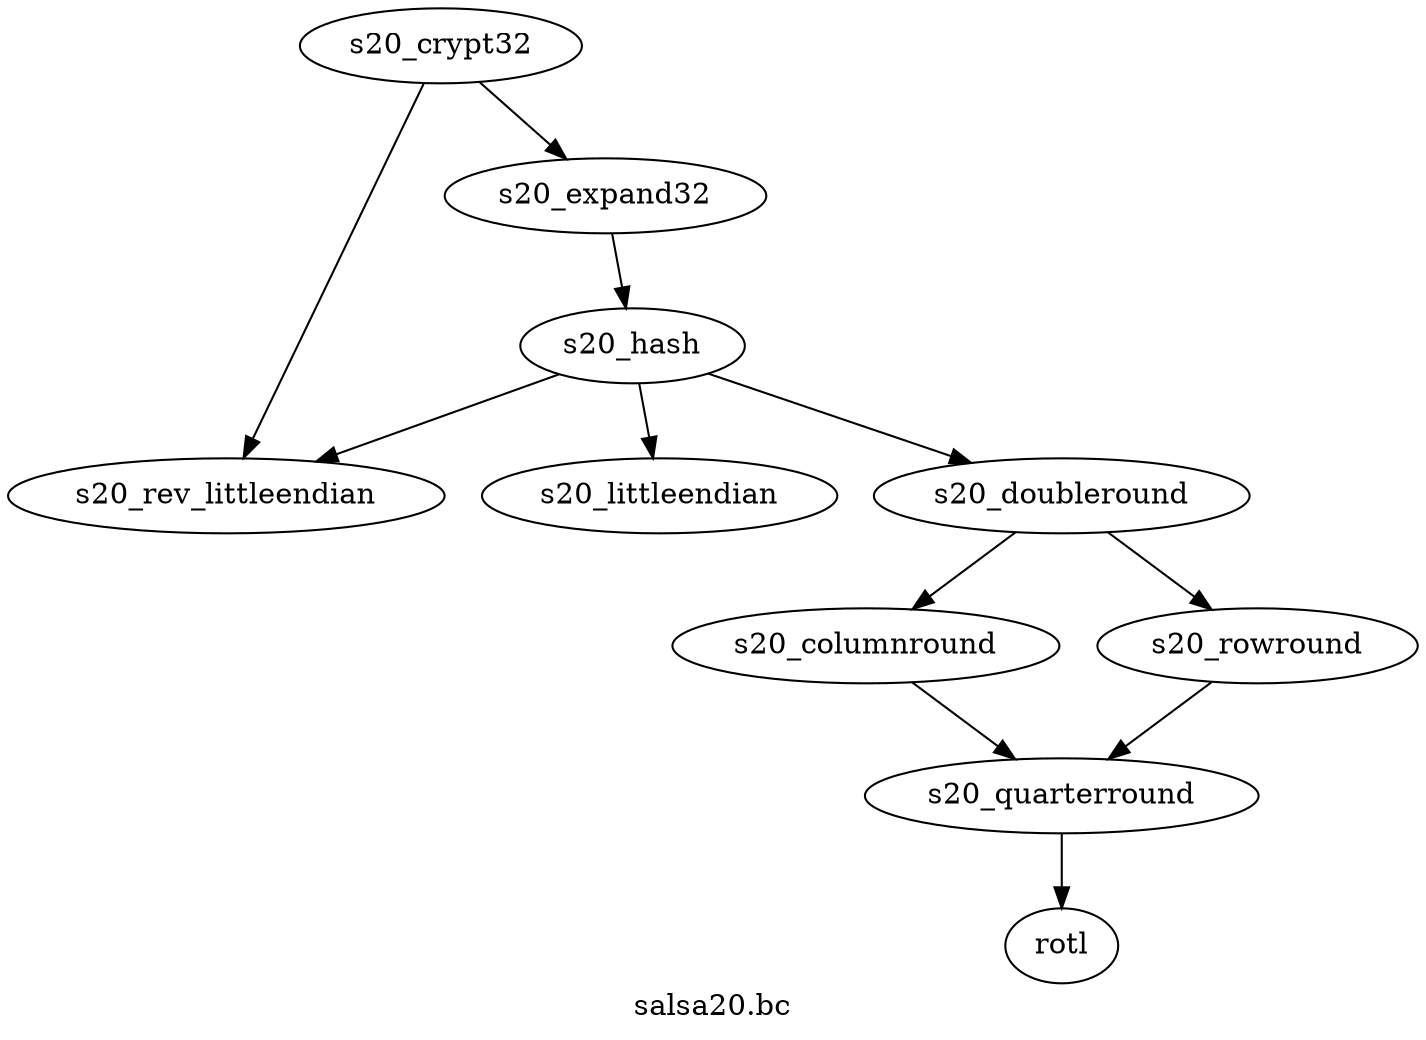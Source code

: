 strict digraph "salsa20.bc" {
	label="salsa20.bc";
	
	s20_crypt32;
	s20_rev_littleendian;
	s20_expand32;
	s20_hash;
	s20_littleendian;
	s20_doubleround;
	s20_columnround;
	s20_rowround;
	s20_quarterround;
	rotl;
	
	s20_crypt32 -> s20_rev_littleendian;
	s20_crypt32 -> s20_expand32;
	s20_expand32 -> s20_hash;
	s20_hash -> s20_littleendian;
	s20_hash -> s20_doubleround;
	s20_hash -> s20_rev_littleendian;
	s20_doubleround -> s20_columnround;
	s20_doubleround -> s20_rowround;
	s20_columnround -> s20_quarterround;
	s20_rowround -> s20_quarterround;
	s20_quarterround -> rotl;
}
